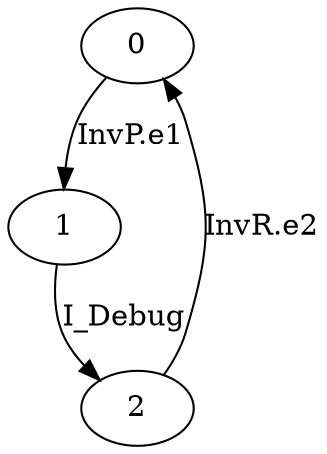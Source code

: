 digraph G {
  0 -> 1 [ label="InvP.e1" ];
  1 -> 2 [ label="I_Debug" ];
  2 -> 0 [ label="InvR.e2" ];
}
